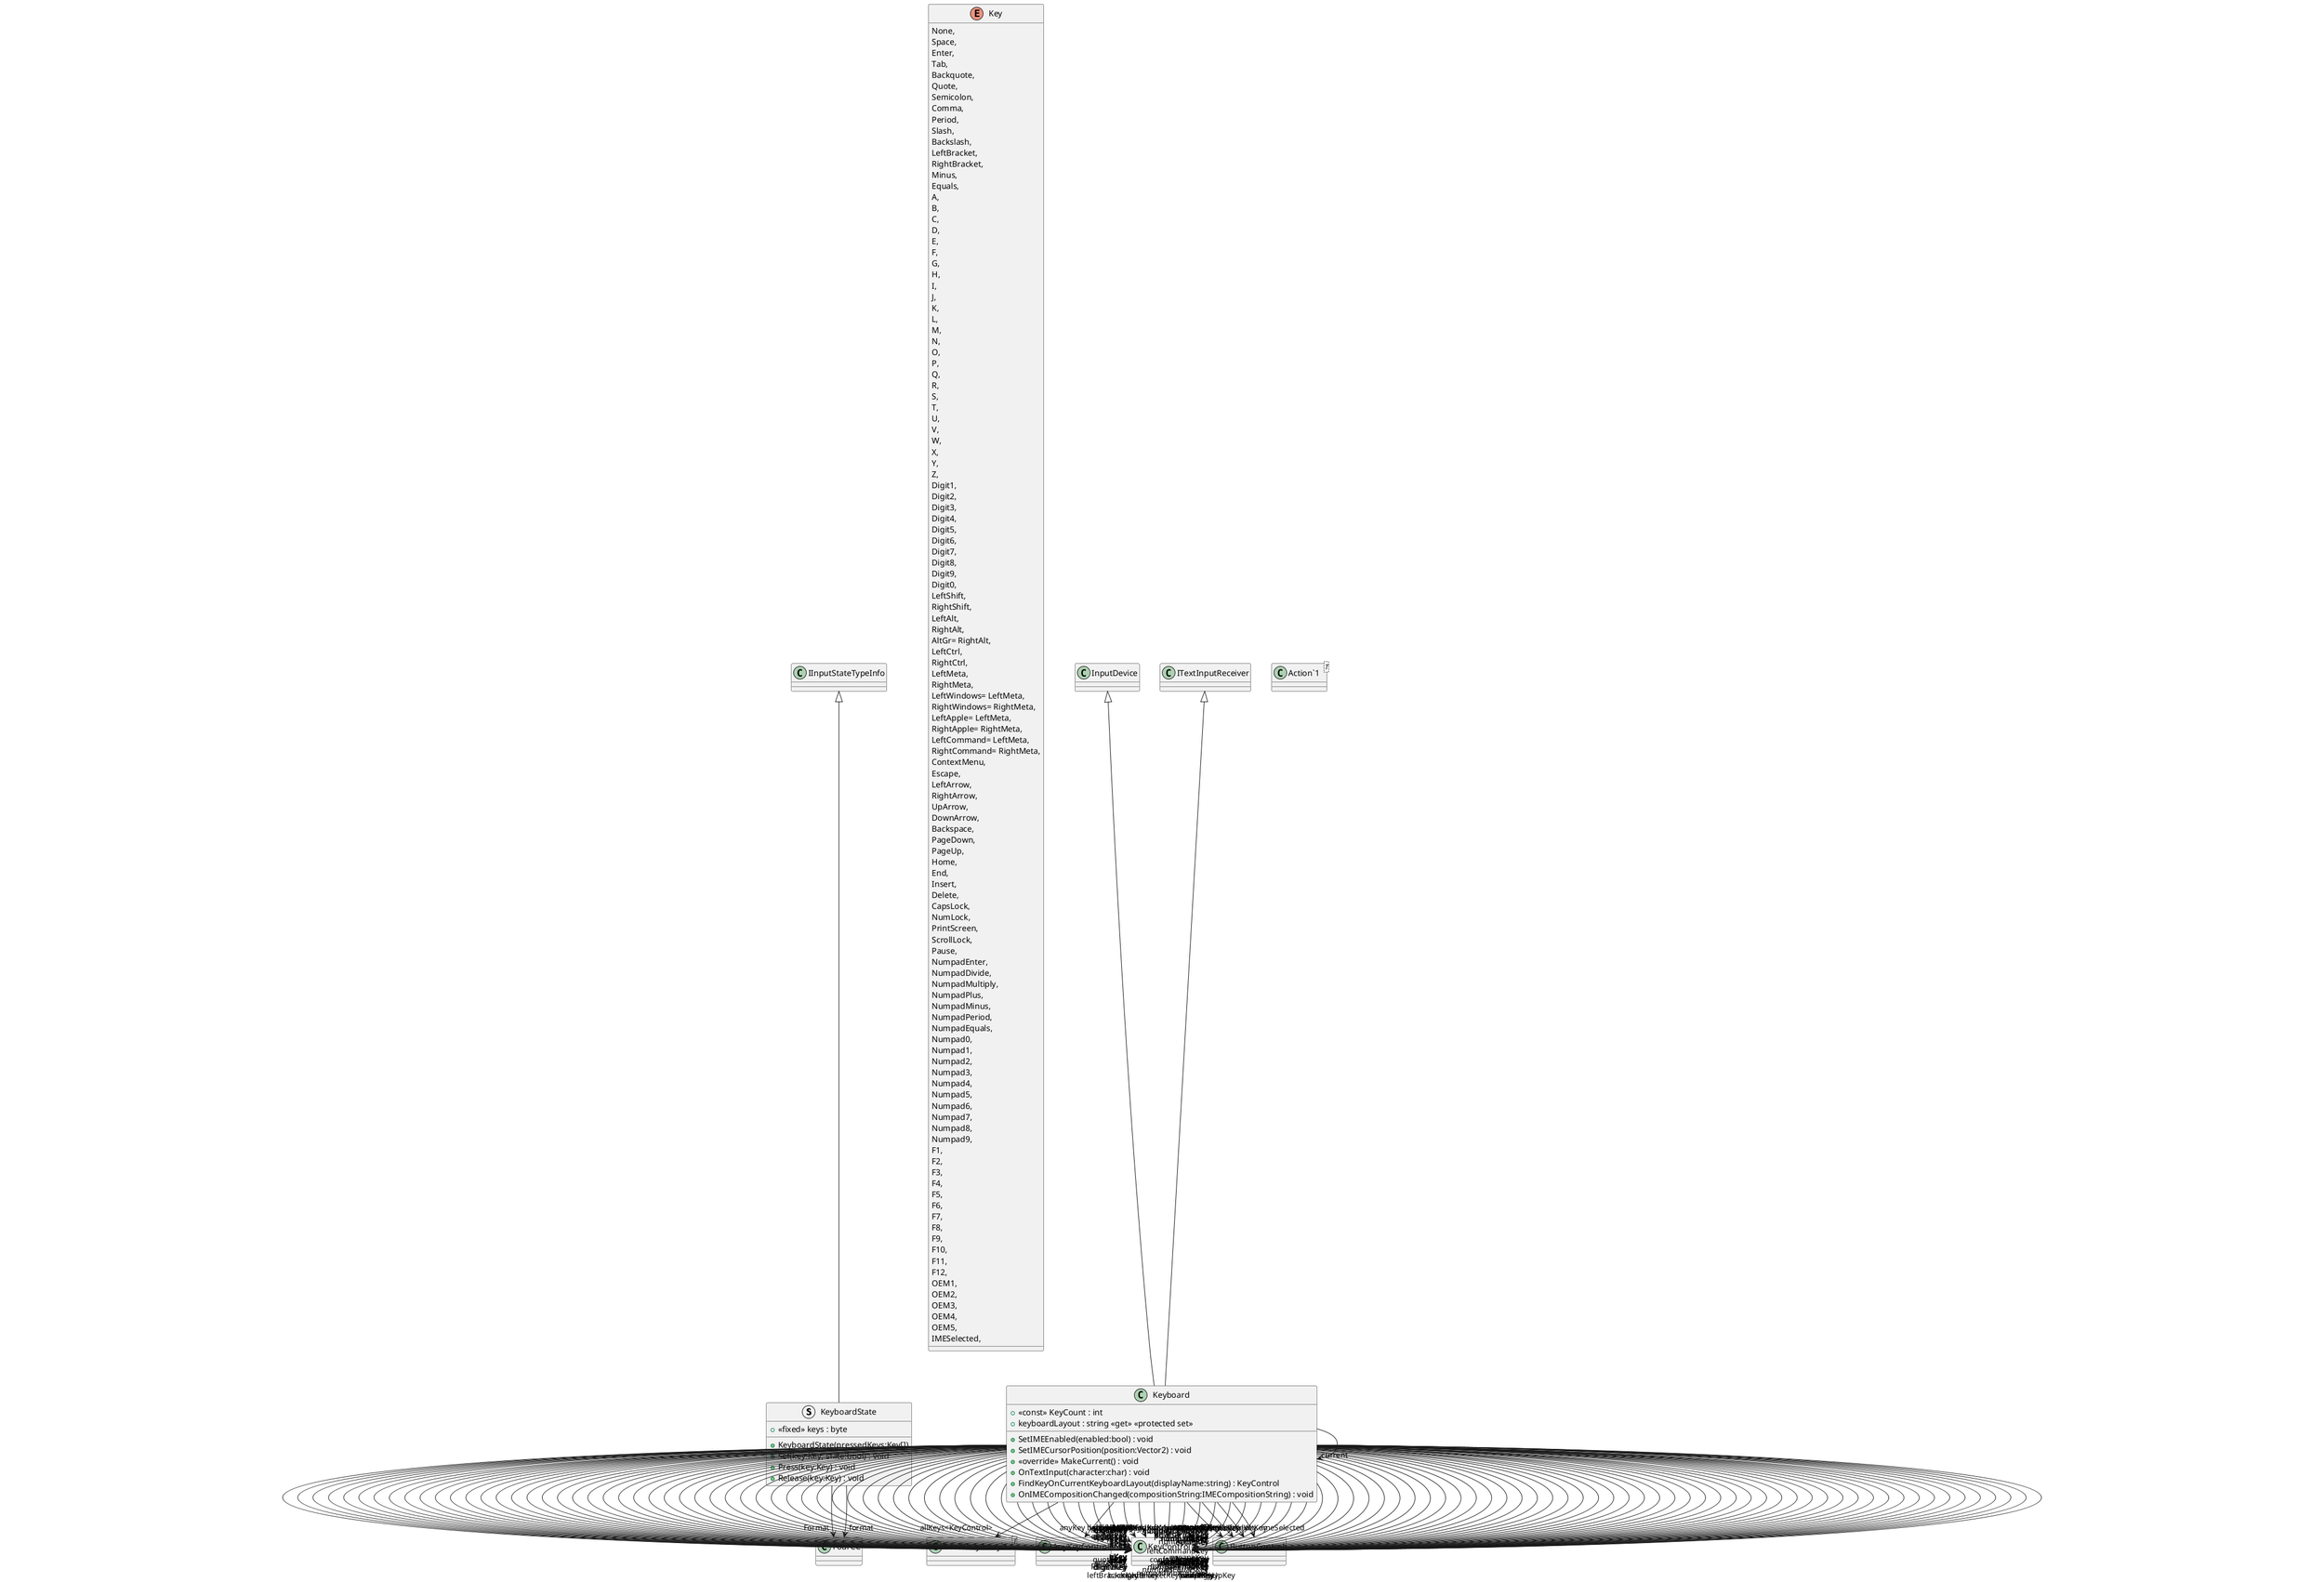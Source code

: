 @startuml
struct KeyboardState {
    + <<fixed>> keys : byte
    + KeyboardState(pressedKeys:Key[])
    + Set(key:Key, state:bool) : void
    + Press(key:Key) : void
    + Release(key:Key) : void
}
enum Key {
    None,
    Space,
    Enter,
    Tab,
    Backquote,
    Quote,
    Semicolon,
    Comma,
    Period,
    Slash,
    Backslash,
    LeftBracket,
    RightBracket,
    Minus,
    Equals,
    A,
    B,
    C,
    D,
    E,
    F,
    G,
    H,
    I,
    J,
    K,
    L,
    M,
    N,
    O,
    P,
    Q,
    R,
    S,
    T,
    U,
    V,
    W,
    X,
    Y,
    Z,
    Digit1,
    Digit2,
    Digit3,
    Digit4,
    Digit5,
    Digit6,
    Digit7,
    Digit8,
    Digit9,
    Digit0,
    LeftShift,
    RightShift,
    LeftAlt,
    RightAlt,
    AltGr= RightAlt,
    LeftCtrl,
    RightCtrl,
    LeftMeta,
    RightMeta,
    LeftWindows= LeftMeta,
    RightWindows= RightMeta,
    LeftApple= LeftMeta,
    RightApple= RightMeta,
    LeftCommand= LeftMeta,
    RightCommand= RightMeta,
    ContextMenu,
    Escape,
    LeftArrow,
    RightArrow,
    UpArrow,
    DownArrow,
    Backspace,
    PageDown,
    PageUp,
    Home,
    End,
    Insert,
    Delete,
    CapsLock,
    NumLock,
    PrintScreen,
    ScrollLock,
    Pause,
    NumpadEnter,
    NumpadDivide,
    NumpadMultiply,
    NumpadPlus,
    NumpadMinus,
    NumpadPeriod,
    NumpadEquals,
    Numpad0,
    Numpad1,
    Numpad2,
    Numpad3,
    Numpad4,
    Numpad5,
    Numpad6,
    Numpad7,
    Numpad8,
    Numpad9,
    F1,
    F2,
    F3,
    F4,
    F5,
    F6,
    F7,
    F8,
    F9,
    F10,
    F11,
    F12,
    OEM1,
    OEM2,
    OEM3,
    OEM4,
    OEM5,
    IMESelected,
}
class Keyboard {
    + <<const>> KeyCount : int
    + SetIMEEnabled(enabled:bool) : void
    + SetIMECursorPosition(position:Vector2) : void
    + keyboardLayout : string <<get>> <<protected set>>
    + <<override>> MakeCurrent() : void
    + OnTextInput(character:char) : void
    + FindKeyOnCurrentKeyboardLayout(displayName:string) : KeyControl
    + OnIMECompositionChanged(compositionString:IMECompositionString) : void
}
class "Action`1"<T> {
}
class "ReadOnlyArray`1"<T> {
}
IInputStateTypeInfo <|-- KeyboardState
KeyboardState --> "Format" FourCC
KeyboardState --> "format" FourCC
InputDevice <|-- Keyboard
ITextInputReceiver <|-- Keyboard
Keyboard --> "anyKey" AnyKeyControl
Keyboard --> "spaceKey" KeyControl
Keyboard --> "enterKey" KeyControl
Keyboard --> "tabKey" KeyControl
Keyboard --> "backquoteKey" KeyControl
Keyboard --> "quoteKey" KeyControl
Keyboard --> "semicolonKey" KeyControl
Keyboard --> "commaKey" KeyControl
Keyboard --> "periodKey" KeyControl
Keyboard --> "slashKey" KeyControl
Keyboard --> "backslashKey" KeyControl
Keyboard --> "leftBracketKey" KeyControl
Keyboard --> "rightBracketKey" KeyControl
Keyboard --> "minusKey" KeyControl
Keyboard --> "equalsKey" KeyControl
Keyboard --> "aKey" KeyControl
Keyboard --> "bKey" KeyControl
Keyboard --> "cKey" KeyControl
Keyboard --> "dKey" KeyControl
Keyboard --> "eKey" KeyControl
Keyboard --> "fKey" KeyControl
Keyboard --> "gKey" KeyControl
Keyboard --> "hKey" KeyControl
Keyboard --> "iKey" KeyControl
Keyboard --> "jKey" KeyControl
Keyboard --> "kKey" KeyControl
Keyboard --> "lKey" KeyControl
Keyboard --> "mKey" KeyControl
Keyboard --> "nKey" KeyControl
Keyboard --> "oKey" KeyControl
Keyboard --> "pKey" KeyControl
Keyboard --> "qKey" KeyControl
Keyboard --> "rKey" KeyControl
Keyboard --> "sKey" KeyControl
Keyboard --> "tKey" KeyControl
Keyboard --> "uKey" KeyControl
Keyboard --> "vKey" KeyControl
Keyboard --> "wKey" KeyControl
Keyboard --> "xKey" KeyControl
Keyboard --> "yKey" KeyControl
Keyboard --> "zKey" KeyControl
Keyboard --> "digit1Key" KeyControl
Keyboard --> "digit2Key" KeyControl
Keyboard --> "digit3Key" KeyControl
Keyboard --> "digit4Key" KeyControl
Keyboard --> "digit5Key" KeyControl
Keyboard --> "digit6Key" KeyControl
Keyboard --> "digit7Key" KeyControl
Keyboard --> "digit8Key" KeyControl
Keyboard --> "digit9Key" KeyControl
Keyboard --> "digit0Key" KeyControl
Keyboard --> "leftShiftKey" KeyControl
Keyboard --> "rightShiftKey" KeyControl
Keyboard --> "leftAltKey" KeyControl
Keyboard --> "rightAltKey" KeyControl
Keyboard --> "leftCtrlKey" KeyControl
Keyboard --> "rightCtrlKey" KeyControl
Keyboard --> "leftMetaKey" KeyControl
Keyboard --> "rightMetaKey" KeyControl
Keyboard --> "leftWindowsKey" KeyControl
Keyboard --> "rightWindowsKey" KeyControl
Keyboard --> "leftAppleKey" KeyControl
Keyboard --> "rightAppleKey" KeyControl
Keyboard --> "leftCommandKey" KeyControl
Keyboard --> "rightCommandKey" KeyControl
Keyboard --> "contextMenuKey" KeyControl
Keyboard --> "escapeKey" KeyControl
Keyboard --> "leftArrowKey" KeyControl
Keyboard --> "rightArrowKey" KeyControl
Keyboard --> "upArrowKey" KeyControl
Keyboard --> "downArrowKey" KeyControl
Keyboard --> "backspaceKey" KeyControl
Keyboard --> "pageDownKey" KeyControl
Keyboard --> "pageUpKey" KeyControl
Keyboard --> "homeKey" KeyControl
Keyboard --> "endKey" KeyControl
Keyboard --> "insertKey" KeyControl
Keyboard --> "deleteKey" KeyControl
Keyboard --> "capsLockKey" KeyControl
Keyboard --> "scrollLockKey" KeyControl
Keyboard --> "numLockKey" KeyControl
Keyboard --> "printScreenKey" KeyControl
Keyboard --> "pauseKey" KeyControl
Keyboard --> "numpadEnterKey" KeyControl
Keyboard --> "numpadDivideKey" KeyControl
Keyboard --> "numpadMultiplyKey" KeyControl
Keyboard --> "numpadMinusKey" KeyControl
Keyboard --> "numpadPlusKey" KeyControl
Keyboard --> "numpadPeriodKey" KeyControl
Keyboard --> "numpadEqualsKey" KeyControl
Keyboard --> "numpad0Key" KeyControl
Keyboard --> "numpad1Key" KeyControl
Keyboard --> "numpad2Key" KeyControl
Keyboard --> "numpad3Key" KeyControl
Keyboard --> "numpad4Key" KeyControl
Keyboard --> "numpad5Key" KeyControl
Keyboard --> "numpad6Key" KeyControl
Keyboard --> "numpad7Key" KeyControl
Keyboard --> "numpad8Key" KeyControl
Keyboard --> "numpad9Key" KeyControl
Keyboard --> "f1Key" KeyControl
Keyboard --> "f2Key" KeyControl
Keyboard --> "f3Key" KeyControl
Keyboard --> "f4Key" KeyControl
Keyboard --> "f5Key" KeyControl
Keyboard --> "f6Key" KeyControl
Keyboard --> "f7Key" KeyControl
Keyboard --> "f8Key" KeyControl
Keyboard --> "f9Key" KeyControl
Keyboard --> "f10Key" KeyControl
Keyboard --> "f11Key" KeyControl
Keyboard --> "f12Key" KeyControl
Keyboard --> "oem1Key" KeyControl
Keyboard --> "oem2Key" KeyControl
Keyboard --> "oem3Key" KeyControl
Keyboard --> "oem4Key" KeyControl
Keyboard --> "oem5Key" KeyControl
Keyboard --> "shiftKey" ButtonControl
Keyboard --> "ctrlKey" ButtonControl
Keyboard --> "altKey" ButtonControl
Keyboard --> "imeSelected" ButtonControl
Keyboard --> "allKeys<KeyControl>" "ReadOnlyArray`1"
Keyboard --> "current" Keyboard
@enduml
